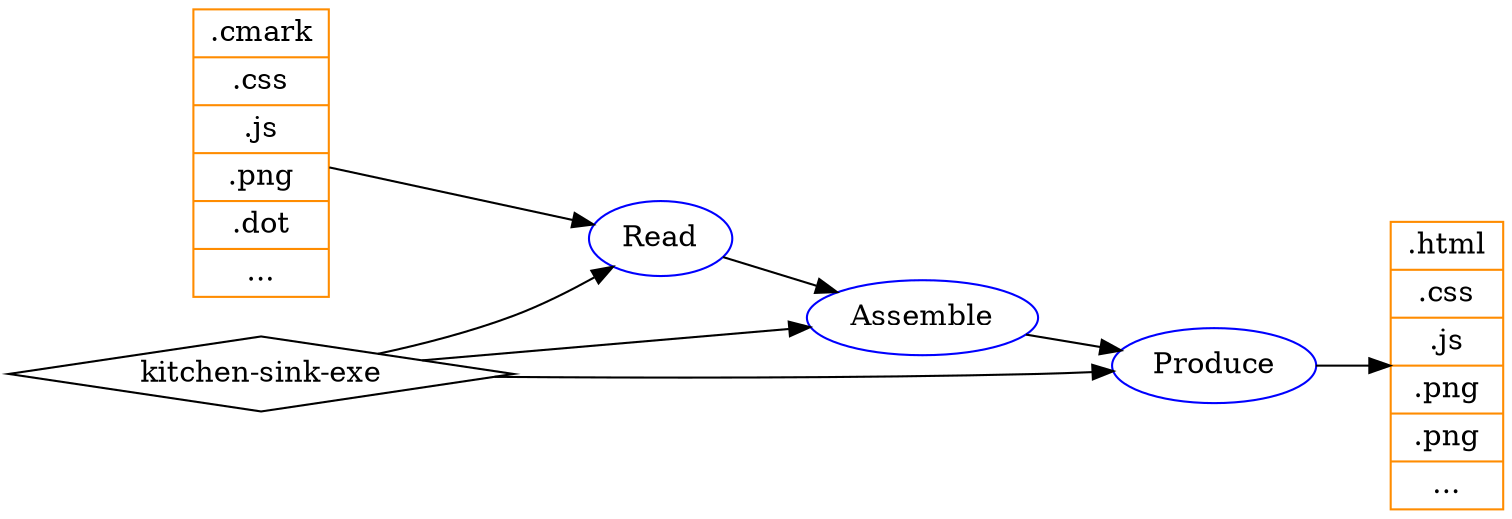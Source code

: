 digraph G {
  rankdir=LR
  node[shape=diamond]
  "kitchen-sink-exe";
  node[shape=oval, color="blue"]
  "kitchen-sink-exe" -> {"Read" -> "Assemble" -> "Produce"};
  node[shape=box, color="darkorange"]
  inputs [shape=record,label="<f0>.cmark |<f1>.css |<f2>.js |<f3>.png|<f4>.dot|<f5>..."];
  inputs -> "Read";
  outputs [shape=record,label="<f0>.html |<f1>.css |<f2>.js |<f3>.png|<f4>.png|<f5>..."];
  "Produce" -> outputs;
}
